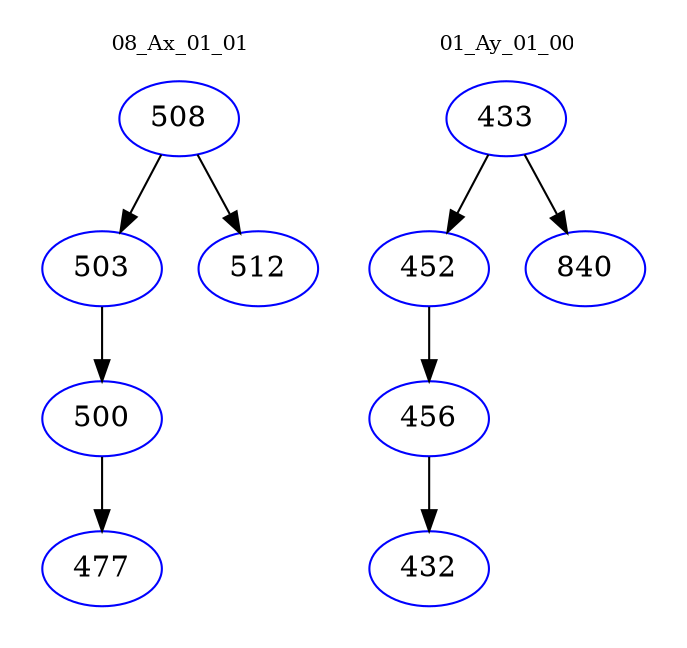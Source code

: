 digraph{
subgraph cluster_0 {
color = white
label = "08_Ax_01_01";
fontsize=10;
T0_508 [label="508", color="blue"]
T0_508 -> T0_503 [color="black"]
T0_503 [label="503", color="blue"]
T0_503 -> T0_500 [color="black"]
T0_500 [label="500", color="blue"]
T0_500 -> T0_477 [color="black"]
T0_477 [label="477", color="blue"]
T0_508 -> T0_512 [color="black"]
T0_512 [label="512", color="blue"]
}
subgraph cluster_1 {
color = white
label = "01_Ay_01_00";
fontsize=10;
T1_433 [label="433", color="blue"]
T1_433 -> T1_452 [color="black"]
T1_452 [label="452", color="blue"]
T1_452 -> T1_456 [color="black"]
T1_456 [label="456", color="blue"]
T1_456 -> T1_432 [color="black"]
T1_432 [label="432", color="blue"]
T1_433 -> T1_840 [color="black"]
T1_840 [label="840", color="blue"]
}
}
